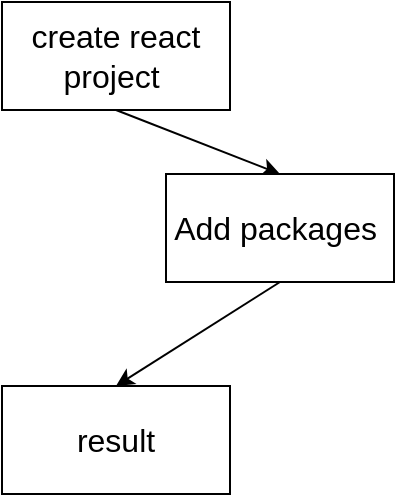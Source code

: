 <mxfile>
    <diagram id="gRl0hf67hiKsfLVHjFNz" name="Page-1">
        <mxGraphModel dx="1835" dy="336" grid="0" gridSize="10" guides="1" tooltips="1" connect="1" arrows="1" fold="1" page="1" pageScale="1" pageWidth="850" pageHeight="1100" math="0" shadow="0">
            <root>
                <mxCell id="0"/>
                <mxCell id="1" parent="0"/>
                <mxCell id="5" style="edgeStyle=none;html=1;exitX=0.5;exitY=1;exitDx=0;exitDy=0;entryX=0.5;entryY=0;entryDx=0;entryDy=0;fontSize=14;" parent="1" source="2" target="3" edge="1">
                    <mxGeometry relative="1" as="geometry"/>
                </mxCell>
                <mxCell id="2" value="&lt;font size=&quot;3&quot;&gt;create react project&amp;nbsp;&lt;/font&gt;" style="rounded=0;whiteSpace=wrap;html=1;" parent="1" vertex="1">
                    <mxGeometry x="-52" y="60" width="114" height="54" as="geometry"/>
                </mxCell>
                <mxCell id="7" style="edgeStyle=none;html=1;exitX=0.5;exitY=1;exitDx=0;exitDy=0;entryX=0.5;entryY=0;entryDx=0;entryDy=0;fontSize=14;" parent="1" source="3" target="4" edge="1">
                    <mxGeometry relative="1" as="geometry"/>
                </mxCell>
                <mxCell id="3" value="&lt;div style=&quot;text-align: left;&quot;&gt;&lt;font size=&quot;3&quot;&gt;Add packages&amp;nbsp;&lt;/font&gt;&lt;/div&gt;" style="rounded=0;whiteSpace=wrap;html=1;" parent="1" vertex="1">
                    <mxGeometry x="30" y="146" width="114" height="54" as="geometry"/>
                </mxCell>
                <mxCell id="4" value="&lt;font size=&quot;3&quot;&gt;result&lt;/font&gt;" style="rounded=0;whiteSpace=wrap;html=1;" parent="1" vertex="1">
                    <mxGeometry x="-52" y="252" width="114" height="54" as="geometry"/>
                </mxCell>
            </root>
        </mxGraphModel>
    </diagram>
</mxfile>